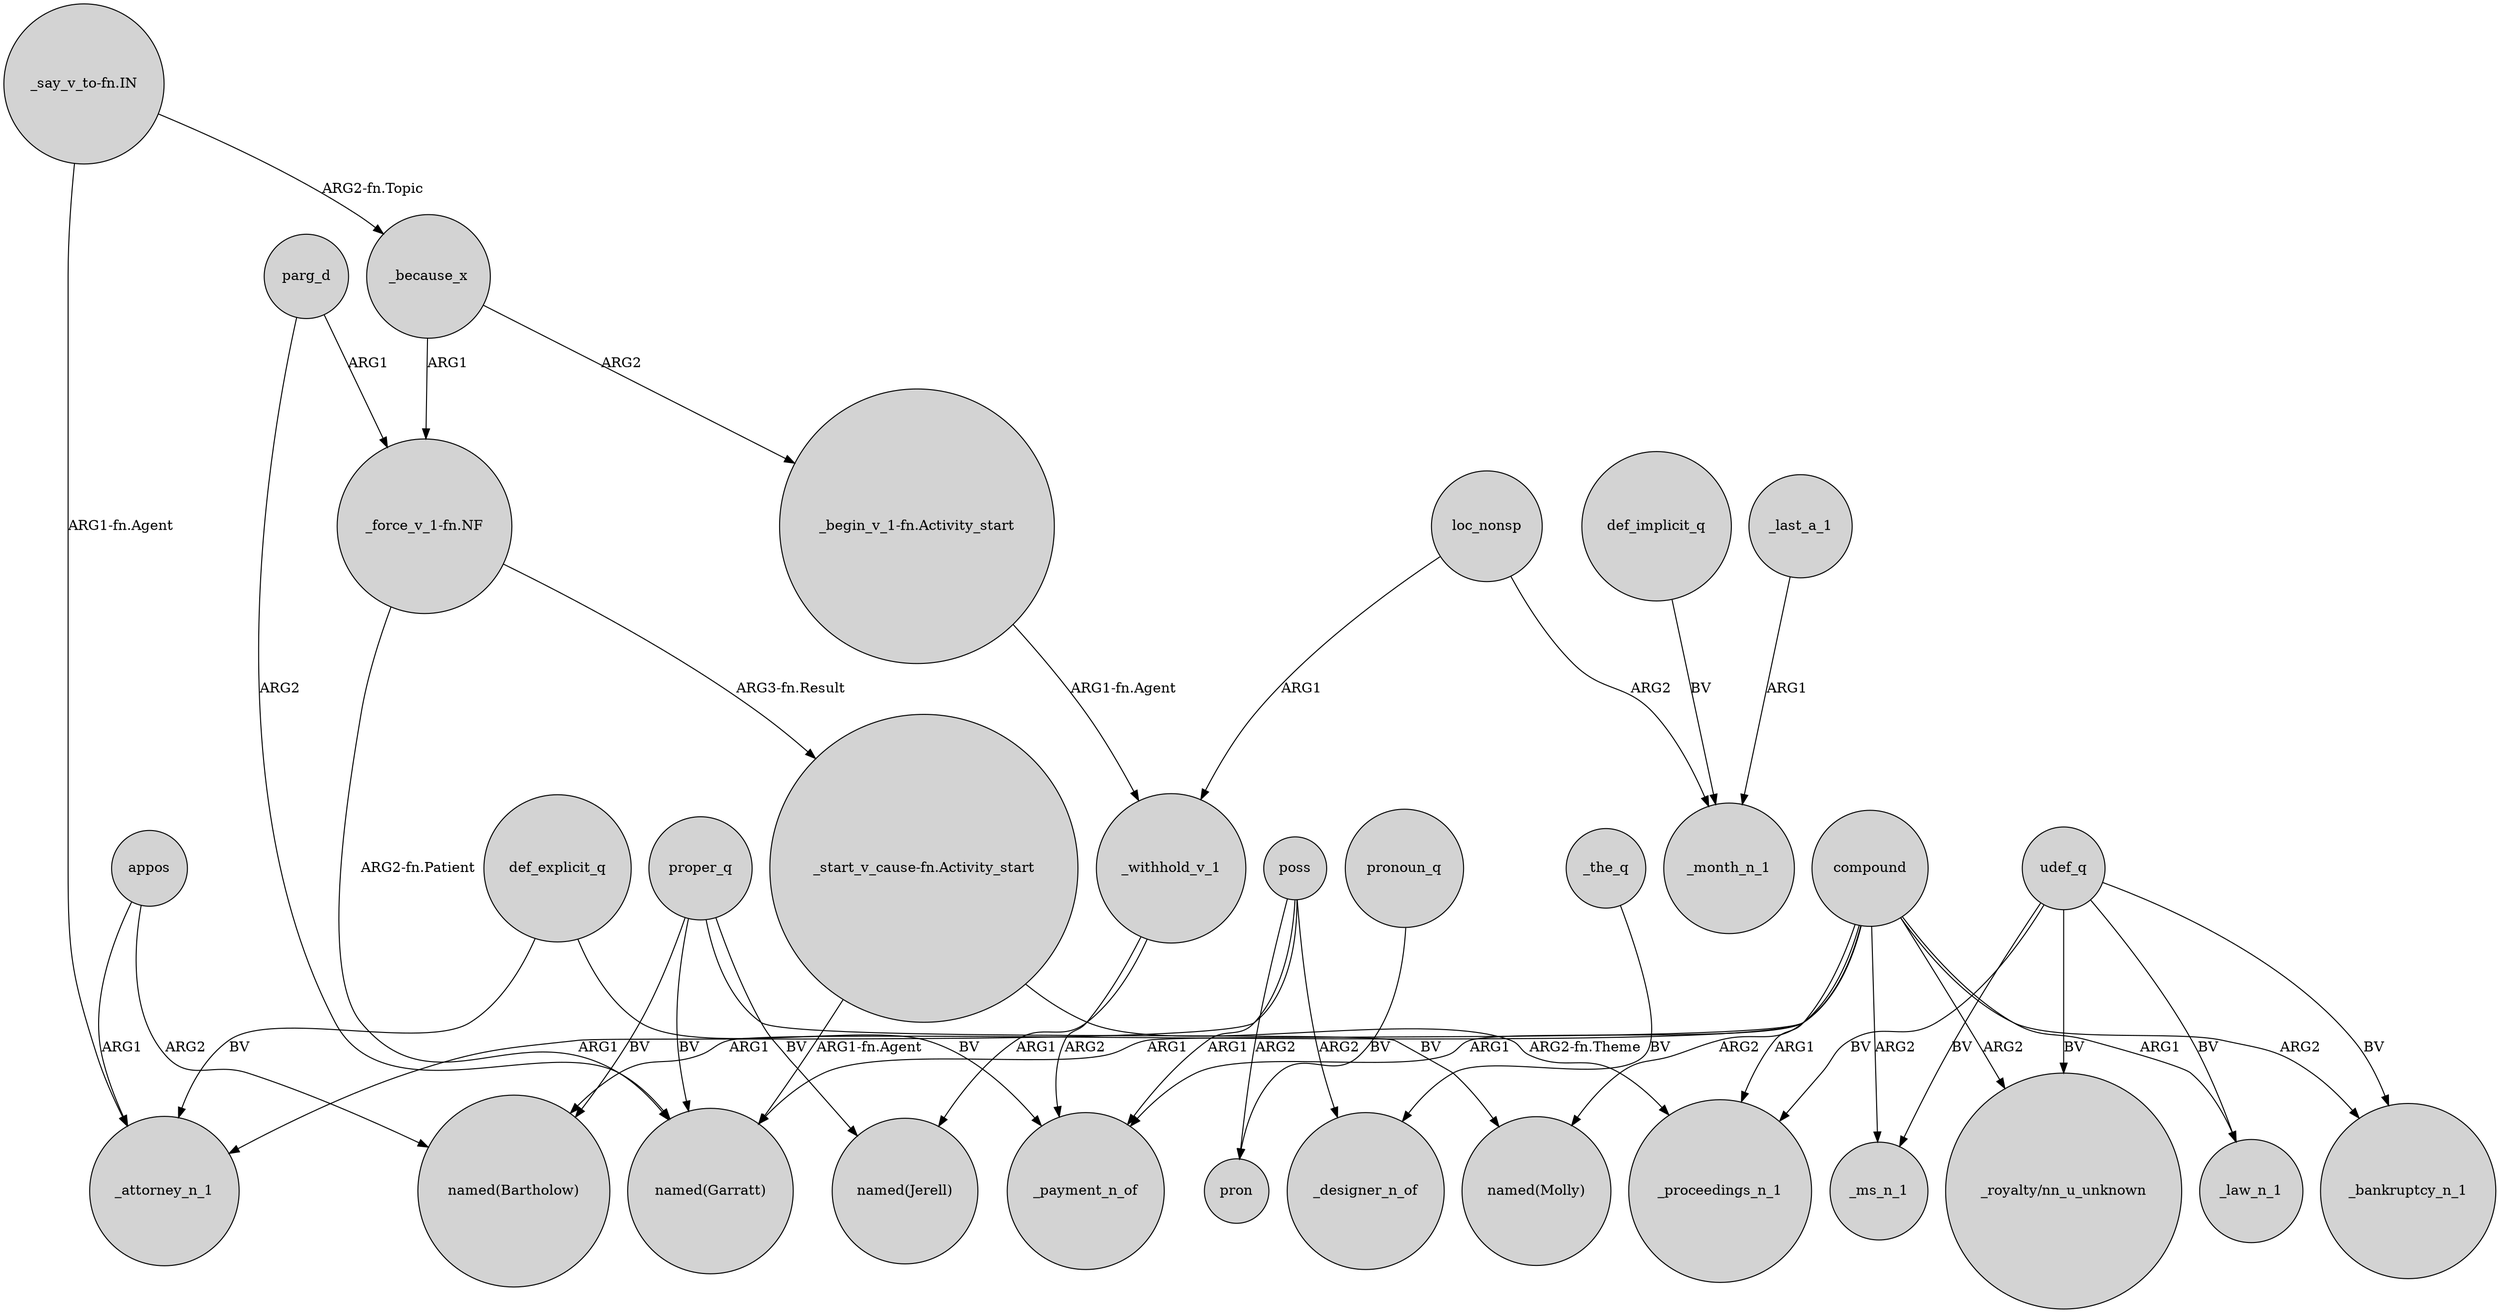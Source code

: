digraph {
	node [shape=circle style=filled]
	poss -> _attorney_n_1 [label=ARG1]
	def_implicit_q -> _month_n_1 [label=BV]
	def_explicit_q -> _attorney_n_1 [label=BV]
	parg_d -> "named(Garratt)" [label=ARG2]
	udef_q -> _bankruptcy_n_1 [label=BV]
	_withhold_v_1 -> _payment_n_of [label=ARG2]
	poss -> pron [label=ARG2]
	compound -> _bankruptcy_n_1 [label=ARG2]
	proper_q -> "named(Bartholow)" [label=BV]
	proper_q -> "named(Garratt)" [label=BV]
	appos -> "named(Bartholow)" [label=ARG2]
	compound -> "named(Garratt)" [label=ARG1]
	udef_q -> _law_n_1 [label=BV]
	udef_q -> "_royalty/nn_u_unknown" [label=BV]
	compound -> "named(Bartholow)" [label=ARG1]
	"_force_v_1-fn.NF" -> "_start_v_cause-fn.Activity_start" [label="ARG3-fn.Result"]
	compound -> _ms_n_1 [label=ARG2]
	poss -> _payment_n_of [label=ARG1]
	"_say_v_to-fn.IN" -> _because_x [label="ARG2-fn.Topic"]
	proper_q -> "named(Molly)" [label=BV]
	compound -> _proceedings_n_1 [label=ARG1]
	_withhold_v_1 -> "named(Jerell)" [label=ARG1]
	pronoun_q -> pron [label=BV]
	udef_q -> _ms_n_1 [label=BV]
	def_explicit_q -> _payment_n_of [label=BV]
	"_force_v_1-fn.NF" -> "named(Garratt)" [label="ARG2-fn.Patient"]
	compound -> _payment_n_of [label=ARG1]
	parg_d -> "_force_v_1-fn.NF" [label=ARG1]
	compound -> "_royalty/nn_u_unknown" [label=ARG2]
	_the_q -> _designer_n_of [label=BV]
	"_start_v_cause-fn.Activity_start" -> "named(Garratt)" [label="ARG1-fn.Agent"]
	poss -> _designer_n_of [label=ARG2]
	_last_a_1 -> _month_n_1 [label=ARG1]
	compound -> "named(Molly)" [label=ARG2]
	compound -> _law_n_1 [label=ARG1]
	udef_q -> _proceedings_n_1 [label=BV]
	_because_x -> "_force_v_1-fn.NF" [label=ARG1]
	_because_x -> "_begin_v_1-fn.Activity_start" [label=ARG2]
	"_begin_v_1-fn.Activity_start" -> _withhold_v_1 [label="ARG1-fn.Agent"]
	loc_nonsp -> _month_n_1 [label=ARG2]
	appos -> _attorney_n_1 [label=ARG1]
	proper_q -> "named(Jerell)" [label=BV]
	"_start_v_cause-fn.Activity_start" -> _proceedings_n_1 [label="ARG2-fn.Theme"]
	loc_nonsp -> _withhold_v_1 [label=ARG1]
	"_say_v_to-fn.IN" -> _attorney_n_1 [label="ARG1-fn.Agent"]
}
